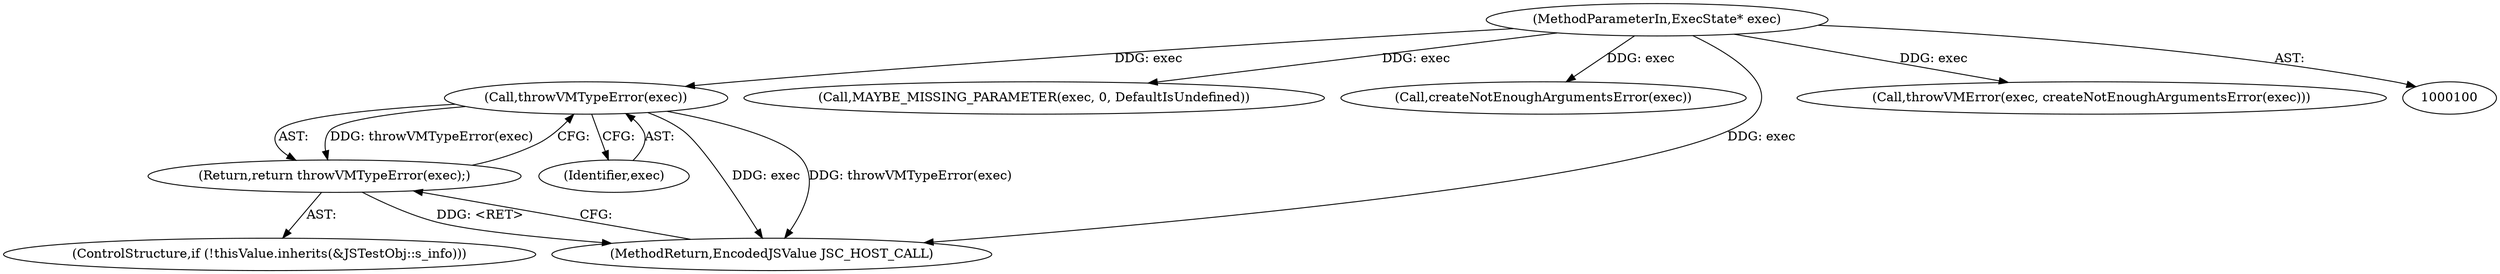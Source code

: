 digraph "0_Chrome_b944f670bb7a8a919daac497a4ea0536c954c201_26@pointer" {
"1000113" [label="(Call,throwVMTypeError(exec))"];
"1000101" [label="(MethodParameterIn,ExecState* exec)"];
"1000112" [label="(Return,return throwVMTypeError(exec);)"];
"1000139" [label="(Call,MAYBE_MISSING_PARAMETER(exec, 0, DefaultIsUndefined))"];
"1000134" [label="(Call,createNotEnoughArgumentsError(exec))"];
"1000114" [label="(Identifier,exec)"];
"1000152" [label="(MethodReturn,EncodedJSValue JSC_HOST_CALL)"];
"1000132" [label="(Call,throwVMError(exec, createNotEnoughArgumentsError(exec)))"];
"1000107" [label="(ControlStructure,if (!thisValue.inherits(&JSTestObj::s_info)))"];
"1000112" [label="(Return,return throwVMTypeError(exec);)"];
"1000113" [label="(Call,throwVMTypeError(exec))"];
"1000101" [label="(MethodParameterIn,ExecState* exec)"];
"1000113" -> "1000112"  [label="AST: "];
"1000113" -> "1000114"  [label="CFG: "];
"1000114" -> "1000113"  [label="AST: "];
"1000112" -> "1000113"  [label="CFG: "];
"1000113" -> "1000152"  [label="DDG: exec"];
"1000113" -> "1000152"  [label="DDG: throwVMTypeError(exec)"];
"1000113" -> "1000112"  [label="DDG: throwVMTypeError(exec)"];
"1000101" -> "1000113"  [label="DDG: exec"];
"1000101" -> "1000100"  [label="AST: "];
"1000101" -> "1000152"  [label="DDG: exec"];
"1000101" -> "1000132"  [label="DDG: exec"];
"1000101" -> "1000134"  [label="DDG: exec"];
"1000101" -> "1000139"  [label="DDG: exec"];
"1000112" -> "1000107"  [label="AST: "];
"1000152" -> "1000112"  [label="CFG: "];
"1000112" -> "1000152"  [label="DDG: <RET>"];
}
